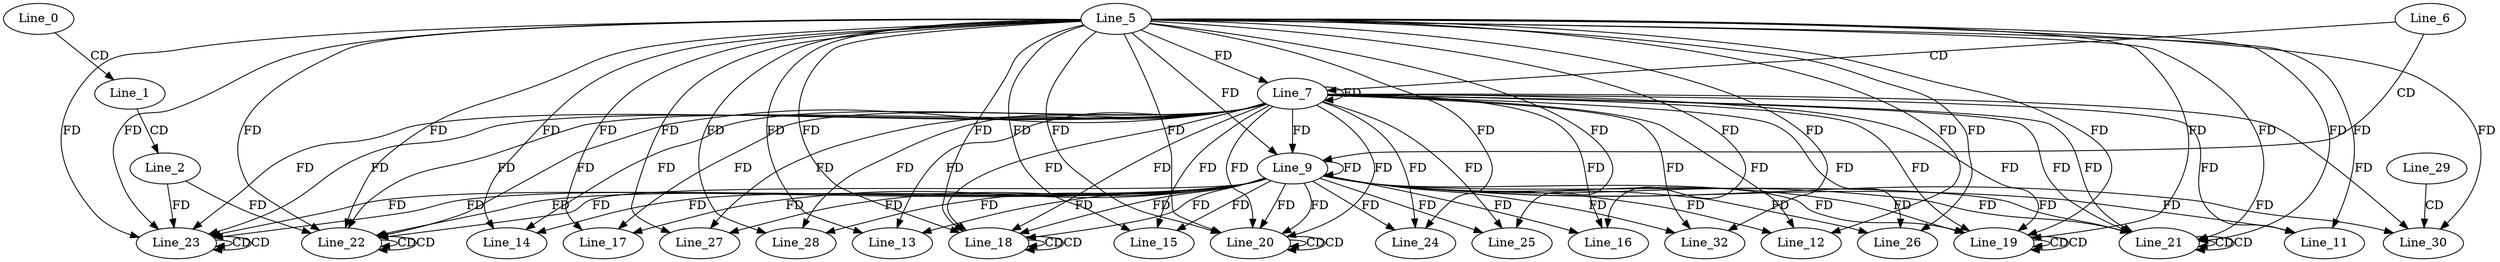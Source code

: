 digraph G {
  Line_0;
  Line_1;
  Line_2;
  Line_6;
  Line_7;
  Line_5;
  Line_7;
  Line_9;
  Line_9;
  Line_11;
  Line_12;
  Line_13;
  Line_14;
  Line_15;
  Line_16;
  Line_17;
  Line_18;
  Line_18;
  Line_18;
  Line_19;
  Line_19;
  Line_19;
  Line_20;
  Line_20;
  Line_20;
  Line_21;
  Line_21;
  Line_21;
  Line_22;
  Line_22;
  Line_22;
  Line_23;
  Line_23;
  Line_23;
  Line_24;
  Line_25;
  Line_26;
  Line_27;
  Line_28;
  Line_29;
  Line_30;
  Line_32;
  Line_0 -> Line_1 [ label="CD" ];
  Line_1 -> Line_2 [ label="CD" ];
  Line_6 -> Line_7 [ label="CD" ];
  Line_5 -> Line_7 [ label="FD" ];
  Line_7 -> Line_7 [ label="FD" ];
  Line_6 -> Line_9 [ label="CD" ];
  Line_5 -> Line_9 [ label="FD" ];
  Line_7 -> Line_9 [ label="FD" ];
  Line_9 -> Line_9 [ label="FD" ];
  Line_5 -> Line_11 [ label="FD" ];
  Line_7 -> Line_11 [ label="FD" ];
  Line_9 -> Line_11 [ label="FD" ];
  Line_5 -> Line_12 [ label="FD" ];
  Line_7 -> Line_12 [ label="FD" ];
  Line_9 -> Line_12 [ label="FD" ];
  Line_5 -> Line_13 [ label="FD" ];
  Line_7 -> Line_13 [ label="FD" ];
  Line_9 -> Line_13 [ label="FD" ];
  Line_5 -> Line_14 [ label="FD" ];
  Line_7 -> Line_14 [ label="FD" ];
  Line_9 -> Line_14 [ label="FD" ];
  Line_5 -> Line_15 [ label="FD" ];
  Line_7 -> Line_15 [ label="FD" ];
  Line_9 -> Line_15 [ label="FD" ];
  Line_5 -> Line_16 [ label="FD" ];
  Line_7 -> Line_16 [ label="FD" ];
  Line_9 -> Line_16 [ label="FD" ];
  Line_5 -> Line_17 [ label="FD" ];
  Line_7 -> Line_17 [ label="FD" ];
  Line_9 -> Line_17 [ label="FD" ];
  Line_18 -> Line_18 [ label="CD" ];
  Line_5 -> Line_18 [ label="FD" ];
  Line_7 -> Line_18 [ label="FD" ];
  Line_9 -> Line_18 [ label="FD" ];
  Line_18 -> Line_18 [ label="CD" ];
  Line_5 -> Line_18 [ label="FD" ];
  Line_7 -> Line_18 [ label="FD" ];
  Line_9 -> Line_18 [ label="FD" ];
  Line_19 -> Line_19 [ label="CD" ];
  Line_5 -> Line_19 [ label="FD" ];
  Line_7 -> Line_19 [ label="FD" ];
  Line_9 -> Line_19 [ label="FD" ];
  Line_19 -> Line_19 [ label="CD" ];
  Line_5 -> Line_19 [ label="FD" ];
  Line_7 -> Line_19 [ label="FD" ];
  Line_9 -> Line_19 [ label="FD" ];
  Line_20 -> Line_20 [ label="CD" ];
  Line_5 -> Line_20 [ label="FD" ];
  Line_7 -> Line_20 [ label="FD" ];
  Line_9 -> Line_20 [ label="FD" ];
  Line_20 -> Line_20 [ label="CD" ];
  Line_5 -> Line_20 [ label="FD" ];
  Line_7 -> Line_20 [ label="FD" ];
  Line_9 -> Line_20 [ label="FD" ];
  Line_21 -> Line_21 [ label="CD" ];
  Line_5 -> Line_21 [ label="FD" ];
  Line_7 -> Line_21 [ label="FD" ];
  Line_9 -> Line_21 [ label="FD" ];
  Line_21 -> Line_21 [ label="CD" ];
  Line_5 -> Line_21 [ label="FD" ];
  Line_7 -> Line_21 [ label="FD" ];
  Line_9 -> Line_21 [ label="FD" ];
  Line_2 -> Line_22 [ label="FD" ];
  Line_22 -> Line_22 [ label="CD" ];
  Line_5 -> Line_22 [ label="FD" ];
  Line_7 -> Line_22 [ label="FD" ];
  Line_9 -> Line_22 [ label="FD" ];
  Line_22 -> Line_22 [ label="CD" ];
  Line_5 -> Line_22 [ label="FD" ];
  Line_7 -> Line_22 [ label="FD" ];
  Line_9 -> Line_22 [ label="FD" ];
  Line_2 -> Line_23 [ label="FD" ];
  Line_23 -> Line_23 [ label="CD" ];
  Line_5 -> Line_23 [ label="FD" ];
  Line_7 -> Line_23 [ label="FD" ];
  Line_9 -> Line_23 [ label="FD" ];
  Line_23 -> Line_23 [ label="CD" ];
  Line_5 -> Line_23 [ label="FD" ];
  Line_7 -> Line_23 [ label="FD" ];
  Line_9 -> Line_23 [ label="FD" ];
  Line_5 -> Line_24 [ label="FD" ];
  Line_7 -> Line_24 [ label="FD" ];
  Line_9 -> Line_24 [ label="FD" ];
  Line_5 -> Line_25 [ label="FD" ];
  Line_7 -> Line_25 [ label="FD" ];
  Line_9 -> Line_25 [ label="FD" ];
  Line_5 -> Line_26 [ label="FD" ];
  Line_7 -> Line_26 [ label="FD" ];
  Line_9 -> Line_26 [ label="FD" ];
  Line_5 -> Line_27 [ label="FD" ];
  Line_7 -> Line_27 [ label="FD" ];
  Line_9 -> Line_27 [ label="FD" ];
  Line_5 -> Line_28 [ label="FD" ];
  Line_7 -> Line_28 [ label="FD" ];
  Line_9 -> Line_28 [ label="FD" ];
  Line_29 -> Line_30 [ label="CD" ];
  Line_5 -> Line_30 [ label="FD" ];
  Line_7 -> Line_30 [ label="FD" ];
  Line_9 -> Line_30 [ label="FD" ];
  Line_5 -> Line_32 [ label="FD" ];
  Line_7 -> Line_32 [ label="FD" ];
  Line_9 -> Line_32 [ label="FD" ];
}
